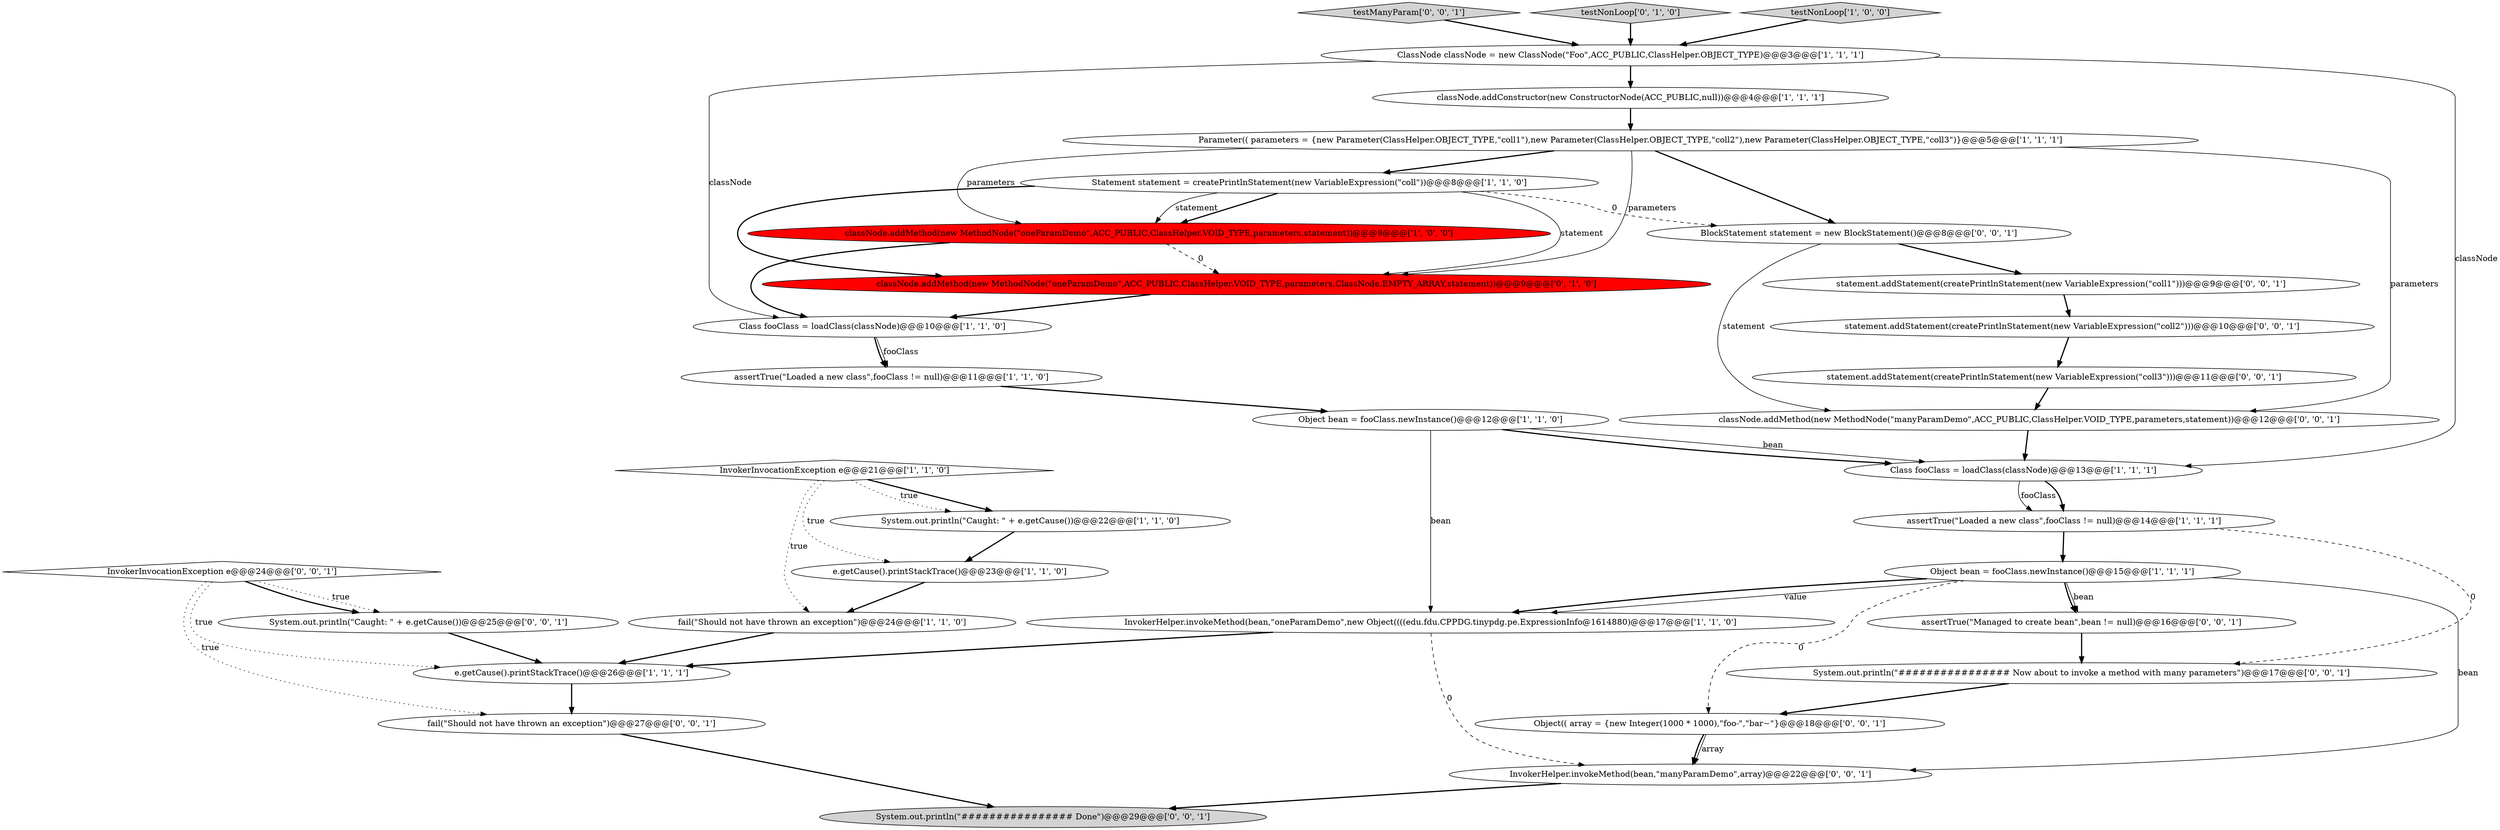 digraph {
21 [style = filled, label = "assertTrue(\"Managed to create bean\",bean != null)@@@16@@@['0', '0', '1']", fillcolor = white, shape = ellipse image = "AAA0AAABBB3BBB"];
11 [style = filled, label = "e.getCause().printStackTrace()@@@23@@@['1', '1', '0']", fillcolor = white, shape = ellipse image = "AAA0AAABBB1BBB"];
32 [style = filled, label = "InvokerHelper.invokeMethod(bean,\"manyParamDemo\",array)@@@22@@@['0', '0', '1']", fillcolor = white, shape = ellipse image = "AAA0AAABBB3BBB"];
8 [style = filled, label = "Class fooClass = loadClass(classNode)@@@10@@@['1', '1', '0']", fillcolor = white, shape = ellipse image = "AAA0AAABBB1BBB"];
7 [style = filled, label = "assertTrue(\"Loaded a new class\",fooClass != null)@@@11@@@['1', '1', '0']", fillcolor = white, shape = ellipse image = "AAA0AAABBB1BBB"];
3 [style = filled, label = "classNode.addMethod(new MethodNode(\"oneParamDemo\",ACC_PUBLIC,ClassHelper.VOID_TYPE,parameters,statement))@@@9@@@['1', '0', '0']", fillcolor = red, shape = ellipse image = "AAA1AAABBB1BBB"];
5 [style = filled, label = "Parameter(( parameters = {new Parameter(ClassHelper.OBJECT_TYPE,\"coll1\"),new Parameter(ClassHelper.OBJECT_TYPE,\"coll2\"),new Parameter(ClassHelper.OBJECT_TYPE,\"coll3\")}@@@5@@@['1', '1', '1']", fillcolor = white, shape = ellipse image = "AAA0AAABBB1BBB"];
16 [style = filled, label = "classNode.addConstructor(new ConstructorNode(ACC_PUBLIC,null))@@@4@@@['1', '1', '1']", fillcolor = white, shape = ellipse image = "AAA0AAABBB1BBB"];
24 [style = filled, label = "testManyParam['0', '0', '1']", fillcolor = lightgray, shape = diamond image = "AAA0AAABBB3BBB"];
33 [style = filled, label = "System.out.println(\"################ Now about to invoke a method with many parameters\")@@@17@@@['0', '0', '1']", fillcolor = white, shape = ellipse image = "AAA0AAABBB3BBB"];
23 [style = filled, label = "BlockStatement statement = new BlockStatement()@@@8@@@['0', '0', '1']", fillcolor = white, shape = ellipse image = "AAA0AAABBB3BBB"];
20 [style = filled, label = "statement.addStatement(createPrintlnStatement(new VariableExpression(\"coll1\")))@@@9@@@['0', '0', '1']", fillcolor = white, shape = ellipse image = "AAA0AAABBB3BBB"];
19 [style = filled, label = "classNode.addMethod(new MethodNode(\"oneParamDemo\",ACC_PUBLIC,ClassHelper.VOID_TYPE,parameters,ClassNode.EMPTY_ARRAY,statement))@@@9@@@['0', '1', '0']", fillcolor = red, shape = ellipse image = "AAA1AAABBB2BBB"];
25 [style = filled, label = "classNode.addMethod(new MethodNode(\"manyParamDemo\",ACC_PUBLIC,ClassHelper.VOID_TYPE,parameters,statement))@@@12@@@['0', '0', '1']", fillcolor = white, shape = ellipse image = "AAA0AAABBB3BBB"];
27 [style = filled, label = "System.out.println(\"Caught: \" + e.getCause())@@@25@@@['0', '0', '1']", fillcolor = white, shape = ellipse image = "AAA0AAABBB3BBB"];
22 [style = filled, label = "Object(( array = {new Integer(1000 * 1000),\"foo-\",\"bar~\"}@@@18@@@['0', '0', '1']", fillcolor = white, shape = ellipse image = "AAA0AAABBB3BBB"];
17 [style = filled, label = "InvokerInvocationException e@@@21@@@['1', '1', '0']", fillcolor = white, shape = diamond image = "AAA0AAABBB1BBB"];
10 [style = filled, label = "Object bean = fooClass.newInstance()@@@12@@@['1', '1', '0']", fillcolor = white, shape = ellipse image = "AAA0AAABBB1BBB"];
0 [style = filled, label = "Class fooClass = loadClass(classNode)@@@13@@@['1', '1', '1']", fillcolor = white, shape = ellipse image = "AAA0AAABBB1BBB"];
14 [style = filled, label = "ClassNode classNode = new ClassNode(\"Foo\",ACC_PUBLIC,ClassHelper.OBJECT_TYPE)@@@3@@@['1', '1', '1']", fillcolor = white, shape = ellipse image = "AAA0AAABBB1BBB"];
29 [style = filled, label = "System.out.println(\"################ Done\")@@@29@@@['0', '0', '1']", fillcolor = lightgray, shape = ellipse image = "AAA0AAABBB3BBB"];
12 [style = filled, label = "assertTrue(\"Loaded a new class\",fooClass != null)@@@14@@@['1', '1', '1']", fillcolor = white, shape = ellipse image = "AAA0AAABBB1BBB"];
1 [style = filled, label = "System.out.println(\"Caught: \" + e.getCause())@@@22@@@['1', '1', '0']", fillcolor = white, shape = ellipse image = "AAA0AAABBB1BBB"];
31 [style = filled, label = "fail(\"Should not have thrown an exception\")@@@27@@@['0', '0', '1']", fillcolor = white, shape = ellipse image = "AAA0AAABBB3BBB"];
26 [style = filled, label = "statement.addStatement(createPrintlnStatement(new VariableExpression(\"coll3\")))@@@11@@@['0', '0', '1']", fillcolor = white, shape = ellipse image = "AAA0AAABBB3BBB"];
28 [style = filled, label = "statement.addStatement(createPrintlnStatement(new VariableExpression(\"coll2\")))@@@10@@@['0', '0', '1']", fillcolor = white, shape = ellipse image = "AAA0AAABBB3BBB"];
6 [style = filled, label = "Statement statement = createPrintlnStatement(new VariableExpression(\"coll\"))@@@8@@@['1', '1', '0']", fillcolor = white, shape = ellipse image = "AAA0AAABBB1BBB"];
9 [style = filled, label = "e.getCause().printStackTrace()@@@26@@@['1', '1', '1']", fillcolor = white, shape = ellipse image = "AAA0AAABBB1BBB"];
2 [style = filled, label = "Object bean = fooClass.newInstance()@@@15@@@['1', '1', '1']", fillcolor = white, shape = ellipse image = "AAA0AAABBB1BBB"];
30 [style = filled, label = "InvokerInvocationException e@@@24@@@['0', '0', '1']", fillcolor = white, shape = diamond image = "AAA0AAABBB3BBB"];
18 [style = filled, label = "testNonLoop['0', '1', '0']", fillcolor = lightgray, shape = diamond image = "AAA0AAABBB2BBB"];
4 [style = filled, label = "fail(\"Should not have thrown an exception\")@@@24@@@['1', '1', '0']", fillcolor = white, shape = ellipse image = "AAA0AAABBB1BBB"];
15 [style = filled, label = "testNonLoop['1', '0', '0']", fillcolor = lightgray, shape = diamond image = "AAA0AAABBB1BBB"];
13 [style = filled, label = "InvokerHelper.invokeMethod(bean,\"oneParamDemo\",new Object((((edu.fdu.CPPDG.tinypdg.pe.ExpressionInfo@1614880)@@@17@@@['1', '1', '0']", fillcolor = white, shape = ellipse image = "AAA0AAABBB1BBB"];
25->0 [style = bold, label=""];
14->16 [style = bold, label=""];
4->9 [style = bold, label=""];
6->3 [style = bold, label=""];
2->13 [style = solid, label="value"];
2->21 [style = solid, label="bean"];
23->20 [style = bold, label=""];
0->12 [style = solid, label="fooClass"];
12->33 [style = dashed, label="0"];
17->1 [style = bold, label=""];
15->14 [style = bold, label=""];
5->23 [style = bold, label=""];
23->25 [style = solid, label="statement"];
7->10 [style = bold, label=""];
5->3 [style = solid, label="parameters"];
22->32 [style = solid, label="array"];
6->3 [style = solid, label="statement"];
9->31 [style = bold, label=""];
17->1 [style = dotted, label="true"];
17->4 [style = dotted, label="true"];
0->12 [style = bold, label=""];
26->25 [style = bold, label=""];
11->4 [style = bold, label=""];
20->28 [style = bold, label=""];
21->33 [style = bold, label=""];
30->27 [style = bold, label=""];
27->9 [style = bold, label=""];
6->19 [style = solid, label="statement"];
14->0 [style = solid, label="classNode"];
31->29 [style = bold, label=""];
28->26 [style = bold, label=""];
22->32 [style = bold, label=""];
8->7 [style = solid, label="fooClass"];
6->19 [style = bold, label=""];
19->8 [style = bold, label=""];
8->7 [style = bold, label=""];
1->11 [style = bold, label=""];
24->14 [style = bold, label=""];
2->13 [style = bold, label=""];
14->8 [style = solid, label="classNode"];
32->29 [style = bold, label=""];
5->25 [style = solid, label="parameters"];
3->19 [style = dashed, label="0"];
13->32 [style = dashed, label="0"];
12->2 [style = bold, label=""];
30->31 [style = dotted, label="true"];
5->6 [style = bold, label=""];
10->0 [style = solid, label="bean"];
10->13 [style = solid, label="bean"];
2->32 [style = solid, label="bean"];
2->21 [style = bold, label=""];
3->8 [style = bold, label=""];
10->0 [style = bold, label=""];
6->23 [style = dashed, label="0"];
30->27 [style = dotted, label="true"];
16->5 [style = bold, label=""];
30->9 [style = dotted, label="true"];
13->9 [style = bold, label=""];
2->22 [style = dashed, label="0"];
18->14 [style = bold, label=""];
33->22 [style = bold, label=""];
5->19 [style = solid, label="parameters"];
17->11 [style = dotted, label="true"];
}
